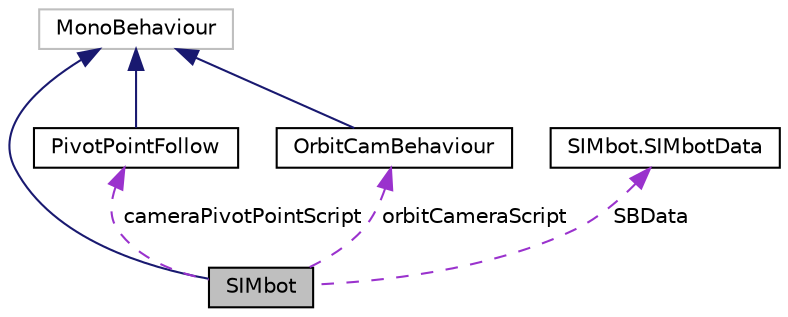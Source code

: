 digraph "SIMbot"
{
 // LATEX_PDF_SIZE
  edge [fontname="Helvetica",fontsize="10",labelfontname="Helvetica",labelfontsize="10"];
  node [fontname="Helvetica",fontsize="10",shape=record];
  Node1 [label="SIMbot",height=0.2,width=0.4,color="black", fillcolor="grey75", style="filled", fontcolor="black",tooltip=" "];
  Node2 -> Node1 [dir="back",color="midnightblue",fontsize="10",style="solid",fontname="Helvetica"];
  Node2 [label="MonoBehaviour",height=0.2,width=0.4,color="grey75", fillcolor="white", style="filled",tooltip=" "];
  Node3 -> Node1 [dir="back",color="darkorchid3",fontsize="10",style="dashed",label=" cameraPivotPointScript" ,fontname="Helvetica"];
  Node3 [label="PivotPointFollow",height=0.2,width=0.4,color="black", fillcolor="white", style="filled",URL="$class_pivot_point_follow.html",tooltip=" "];
  Node2 -> Node3 [dir="back",color="midnightblue",fontsize="10",style="solid",fontname="Helvetica"];
  Node4 -> Node1 [dir="back",color="darkorchid3",fontsize="10",style="dashed",label=" SBData" ,fontname="Helvetica"];
  Node4 [label="SIMbot.SIMbotData",height=0.2,width=0.4,color="black", fillcolor="white", style="filled",URL="$class_s_i_mbot_1_1_s_i_mbot_data.html",tooltip=" "];
  Node5 -> Node1 [dir="back",color="darkorchid3",fontsize="10",style="dashed",label=" orbitCameraScript" ,fontname="Helvetica"];
  Node5 [label="OrbitCamBehaviour",height=0.2,width=0.4,color="black", fillcolor="white", style="filled",URL="$class_orbit_cam_behaviour.html",tooltip=" "];
  Node2 -> Node5 [dir="back",color="midnightblue",fontsize="10",style="solid",fontname="Helvetica"];
}
